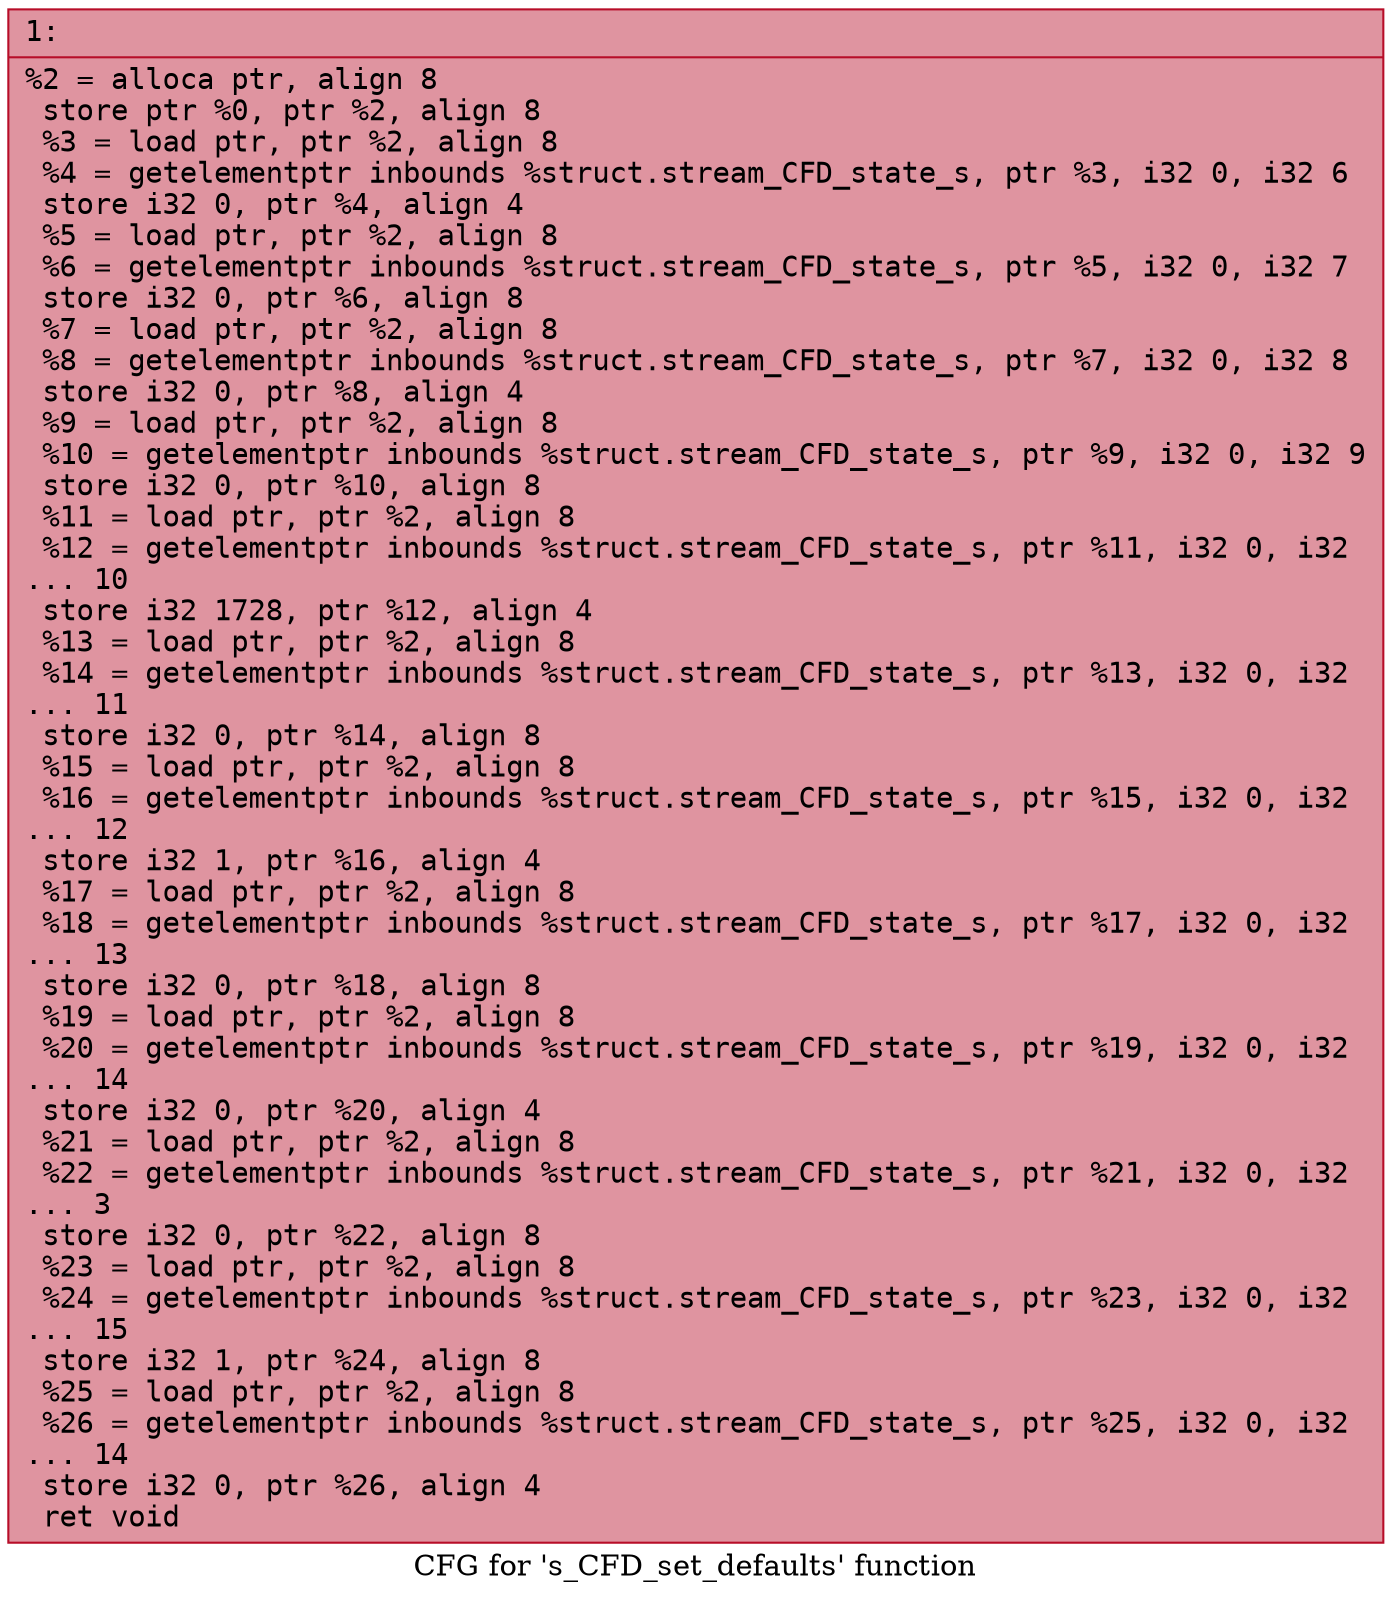 digraph "CFG for 's_CFD_set_defaults' function" {
	label="CFG for 's_CFD_set_defaults' function";

	Node0x600003e24500 [shape=record,color="#b70d28ff", style=filled, fillcolor="#b70d2870" fontname="Courier",label="{1:\l|  %2 = alloca ptr, align 8\l  store ptr %0, ptr %2, align 8\l  %3 = load ptr, ptr %2, align 8\l  %4 = getelementptr inbounds %struct.stream_CFD_state_s, ptr %3, i32 0, i32 6\l  store i32 0, ptr %4, align 4\l  %5 = load ptr, ptr %2, align 8\l  %6 = getelementptr inbounds %struct.stream_CFD_state_s, ptr %5, i32 0, i32 7\l  store i32 0, ptr %6, align 8\l  %7 = load ptr, ptr %2, align 8\l  %8 = getelementptr inbounds %struct.stream_CFD_state_s, ptr %7, i32 0, i32 8\l  store i32 0, ptr %8, align 4\l  %9 = load ptr, ptr %2, align 8\l  %10 = getelementptr inbounds %struct.stream_CFD_state_s, ptr %9, i32 0, i32 9\l  store i32 0, ptr %10, align 8\l  %11 = load ptr, ptr %2, align 8\l  %12 = getelementptr inbounds %struct.stream_CFD_state_s, ptr %11, i32 0, i32\l... 10\l  store i32 1728, ptr %12, align 4\l  %13 = load ptr, ptr %2, align 8\l  %14 = getelementptr inbounds %struct.stream_CFD_state_s, ptr %13, i32 0, i32\l... 11\l  store i32 0, ptr %14, align 8\l  %15 = load ptr, ptr %2, align 8\l  %16 = getelementptr inbounds %struct.stream_CFD_state_s, ptr %15, i32 0, i32\l... 12\l  store i32 1, ptr %16, align 4\l  %17 = load ptr, ptr %2, align 8\l  %18 = getelementptr inbounds %struct.stream_CFD_state_s, ptr %17, i32 0, i32\l... 13\l  store i32 0, ptr %18, align 8\l  %19 = load ptr, ptr %2, align 8\l  %20 = getelementptr inbounds %struct.stream_CFD_state_s, ptr %19, i32 0, i32\l... 14\l  store i32 0, ptr %20, align 4\l  %21 = load ptr, ptr %2, align 8\l  %22 = getelementptr inbounds %struct.stream_CFD_state_s, ptr %21, i32 0, i32\l... 3\l  store i32 0, ptr %22, align 8\l  %23 = load ptr, ptr %2, align 8\l  %24 = getelementptr inbounds %struct.stream_CFD_state_s, ptr %23, i32 0, i32\l... 15\l  store i32 1, ptr %24, align 8\l  %25 = load ptr, ptr %2, align 8\l  %26 = getelementptr inbounds %struct.stream_CFD_state_s, ptr %25, i32 0, i32\l... 14\l  store i32 0, ptr %26, align 4\l  ret void\l}"];
}
